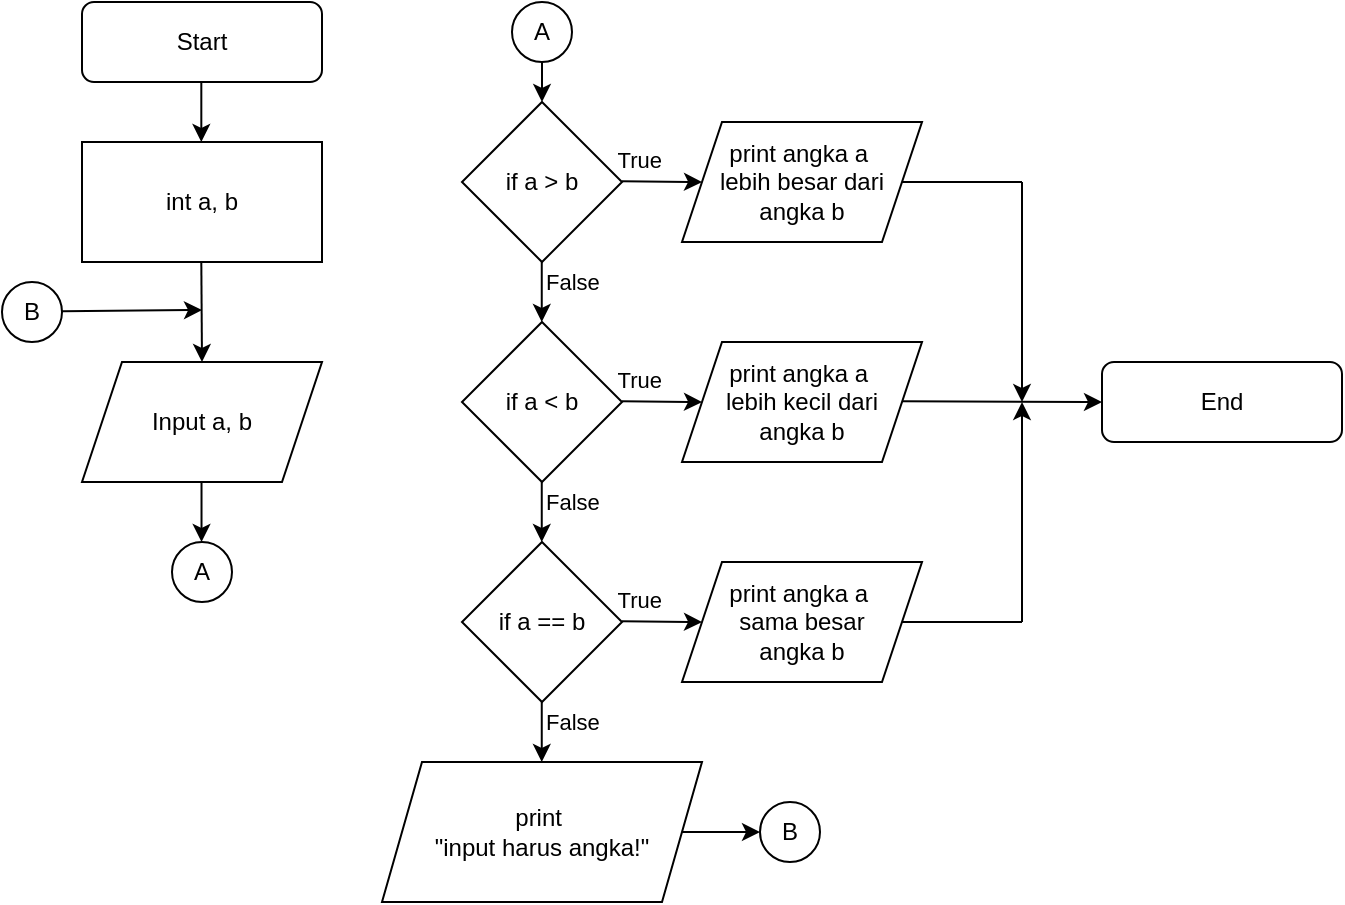 <mxfile version="15.0.2" type="github">
  <diagram id="C5RBs43oDa-KdzZeNtuy" name="Page-1">
    <mxGraphModel dx="865" dy="483" grid="1" gridSize="10" guides="1" tooltips="1" connect="1" arrows="1" fold="1" page="1" pageScale="1" pageWidth="827" pageHeight="1169" math="0" shadow="0">
      <root>
        <mxCell id="WIyWlLk6GJQsqaUBKTNV-0" />
        <mxCell id="WIyWlLk6GJQsqaUBKTNV-1" parent="WIyWlLk6GJQsqaUBKTNV-0" />
        <mxCell id="WIyWlLk6GJQsqaUBKTNV-3" value="Start" style="rounded=1;whiteSpace=wrap;html=1;fontSize=12;glass=0;strokeWidth=1;shadow=0;" parent="WIyWlLk6GJQsqaUBKTNV-1" vertex="1">
          <mxGeometry x="60" y="30" width="120" height="40" as="geometry" />
        </mxCell>
        <mxCell id="Sr82cGWiqp5Od72CgfnQ-2" value="int a, b" style="rounded=0;whiteSpace=wrap;html=1;" vertex="1" parent="WIyWlLk6GJQsqaUBKTNV-1">
          <mxGeometry x="60" y="100" width="120" height="60" as="geometry" />
        </mxCell>
        <mxCell id="Sr82cGWiqp5Od72CgfnQ-7" value="" style="endArrow=classic;html=1;" edge="1" parent="WIyWlLk6GJQsqaUBKTNV-1">
          <mxGeometry width="50" height="50" relative="1" as="geometry">
            <mxPoint x="119.66" y="70" as="sourcePoint" />
            <mxPoint x="119.66" y="100" as="targetPoint" />
          </mxGeometry>
        </mxCell>
        <mxCell id="Sr82cGWiqp5Od72CgfnQ-8" value="Input a, b" style="shape=parallelogram;perimeter=parallelogramPerimeter;whiteSpace=wrap;html=1;fixedSize=1;" vertex="1" parent="WIyWlLk6GJQsqaUBKTNV-1">
          <mxGeometry x="60" y="210" width="120" height="60" as="geometry" />
        </mxCell>
        <mxCell id="Sr82cGWiqp5Od72CgfnQ-9" value="" style="endArrow=classic;html=1;entryX=0.5;entryY=0;entryDx=0;entryDy=0;" edge="1" parent="WIyWlLk6GJQsqaUBKTNV-1" target="Sr82cGWiqp5Od72CgfnQ-8">
          <mxGeometry width="50" height="50" relative="1" as="geometry">
            <mxPoint x="119.66" y="160" as="sourcePoint" />
            <mxPoint x="119.66" y="190" as="targetPoint" />
          </mxGeometry>
        </mxCell>
        <mxCell id="Sr82cGWiqp5Od72CgfnQ-10" value="if a &amp;gt; b" style="rhombus;whiteSpace=wrap;html=1;" vertex="1" parent="WIyWlLk6GJQsqaUBKTNV-1">
          <mxGeometry x="250" y="80" width="80" height="80" as="geometry" />
        </mxCell>
        <mxCell id="Sr82cGWiqp5Od72CgfnQ-11" value="" style="endArrow=classic;html=1;" edge="1" parent="WIyWlLk6GJQsqaUBKTNV-1">
          <mxGeometry width="50" height="50" relative="1" as="geometry">
            <mxPoint x="119.76" y="270" as="sourcePoint" />
            <mxPoint x="119.76" y="300" as="targetPoint" />
          </mxGeometry>
        </mxCell>
        <mxCell id="Sr82cGWiqp5Od72CgfnQ-12" value="" style="endArrow=classic;html=1;" edge="1" parent="WIyWlLk6GJQsqaUBKTNV-1" target="Sr82cGWiqp5Od72CgfnQ-10">
          <mxGeometry width="50" height="50" relative="1" as="geometry">
            <mxPoint x="290" y="60" as="sourcePoint" />
            <mxPoint x="320" y="60" as="targetPoint" />
          </mxGeometry>
        </mxCell>
        <mxCell id="Sr82cGWiqp5Od72CgfnQ-13" value="A" style="ellipse;whiteSpace=wrap;html=1;aspect=fixed;" vertex="1" parent="WIyWlLk6GJQsqaUBKTNV-1">
          <mxGeometry x="105" y="300" width="30" height="30" as="geometry" />
        </mxCell>
        <mxCell id="Sr82cGWiqp5Od72CgfnQ-14" value="A" style="ellipse;whiteSpace=wrap;html=1;aspect=fixed;" vertex="1" parent="WIyWlLk6GJQsqaUBKTNV-1">
          <mxGeometry x="275" y="30" width="30" height="30" as="geometry" />
        </mxCell>
        <mxCell id="Sr82cGWiqp5Od72CgfnQ-15" value="" style="endArrow=classic;html=1;labelPosition=center;verticalLabelPosition=top;align=center;verticalAlign=bottom;" edge="1" parent="WIyWlLk6GJQsqaUBKTNV-1">
          <mxGeometry width="50" height="50" relative="1" as="geometry">
            <mxPoint x="330" y="119.66" as="sourcePoint" />
            <mxPoint x="370" y="120" as="targetPoint" />
            <Array as="points">
              <mxPoint x="370" y="120" />
            </Array>
          </mxGeometry>
        </mxCell>
        <mxCell id="Sr82cGWiqp5Od72CgfnQ-17" value="True" style="edgeLabel;html=1;align=right;verticalAlign=bottom;resizable=0;points=[];labelPosition=left;verticalLabelPosition=top;" vertex="1" connectable="0" parent="Sr82cGWiqp5Od72CgfnQ-15">
          <mxGeometry x="-0.626" y="2" relative="1" as="geometry">
            <mxPoint x="13" as="offset" />
          </mxGeometry>
        </mxCell>
        <mxCell id="Sr82cGWiqp5Od72CgfnQ-16" value="print angka a&amp;nbsp;&lt;br&gt;lebih besar dari&lt;br&gt;angka b" style="shape=parallelogram;perimeter=parallelogramPerimeter;whiteSpace=wrap;html=1;fixedSize=1;" vertex="1" parent="WIyWlLk6GJQsqaUBKTNV-1">
          <mxGeometry x="360" y="90" width="120" height="60" as="geometry" />
        </mxCell>
        <mxCell id="Sr82cGWiqp5Od72CgfnQ-21" value="False" style="endArrow=classic;html=1;align=left;labelPosition=right;verticalLabelPosition=middle;verticalAlign=middle;" edge="1" parent="WIyWlLk6GJQsqaUBKTNV-1">
          <mxGeometry x="-0.333" width="50" height="50" relative="1" as="geometry">
            <mxPoint x="289.88" y="160" as="sourcePoint" />
            <mxPoint x="289.88" y="190" as="targetPoint" />
            <mxPoint as="offset" />
          </mxGeometry>
        </mxCell>
        <mxCell id="Sr82cGWiqp5Od72CgfnQ-24" value="if a &amp;lt; b" style="rhombus;whiteSpace=wrap;html=1;" vertex="1" parent="WIyWlLk6GJQsqaUBKTNV-1">
          <mxGeometry x="250" y="190" width="80" height="80" as="geometry" />
        </mxCell>
        <mxCell id="Sr82cGWiqp5Od72CgfnQ-25" value="" style="endArrow=classic;html=1;labelPosition=center;verticalLabelPosition=top;align=center;verticalAlign=bottom;" edge="1" parent="WIyWlLk6GJQsqaUBKTNV-1">
          <mxGeometry width="50" height="50" relative="1" as="geometry">
            <mxPoint x="330" y="229.66" as="sourcePoint" />
            <mxPoint x="370" y="230" as="targetPoint" />
            <Array as="points">
              <mxPoint x="370" y="230" />
            </Array>
          </mxGeometry>
        </mxCell>
        <mxCell id="Sr82cGWiqp5Od72CgfnQ-26" value="True" style="edgeLabel;html=1;align=right;verticalAlign=bottom;resizable=0;points=[];labelPosition=left;verticalLabelPosition=top;" vertex="1" connectable="0" parent="Sr82cGWiqp5Od72CgfnQ-25">
          <mxGeometry x="-0.626" y="2" relative="1" as="geometry">
            <mxPoint x="13" as="offset" />
          </mxGeometry>
        </mxCell>
        <mxCell id="Sr82cGWiqp5Od72CgfnQ-27" value="print angka a&amp;nbsp;&lt;br&gt;lebih kecil dari&lt;br&gt;angka b" style="shape=parallelogram;perimeter=parallelogramPerimeter;whiteSpace=wrap;html=1;fixedSize=1;" vertex="1" parent="WIyWlLk6GJQsqaUBKTNV-1">
          <mxGeometry x="360" y="200" width="120" height="60" as="geometry" />
        </mxCell>
        <mxCell id="Sr82cGWiqp5Od72CgfnQ-28" value="False" style="endArrow=classic;html=1;align=left;labelPosition=right;verticalLabelPosition=middle;verticalAlign=middle;" edge="1" parent="WIyWlLk6GJQsqaUBKTNV-1">
          <mxGeometry x="-0.333" width="50" height="50" relative="1" as="geometry">
            <mxPoint x="289.88" y="270" as="sourcePoint" />
            <mxPoint x="289.88" y="300" as="targetPoint" />
            <mxPoint as="offset" />
          </mxGeometry>
        </mxCell>
        <mxCell id="Sr82cGWiqp5Od72CgfnQ-29" value="if a == b" style="rhombus;whiteSpace=wrap;html=1;" vertex="1" parent="WIyWlLk6GJQsqaUBKTNV-1">
          <mxGeometry x="250" y="300" width="80" height="80" as="geometry" />
        </mxCell>
        <mxCell id="Sr82cGWiqp5Od72CgfnQ-30" value="" style="endArrow=classic;html=1;labelPosition=center;verticalLabelPosition=top;align=center;verticalAlign=bottom;" edge="1" parent="WIyWlLk6GJQsqaUBKTNV-1">
          <mxGeometry width="50" height="50" relative="1" as="geometry">
            <mxPoint x="330" y="339.66" as="sourcePoint" />
            <mxPoint x="370" y="340" as="targetPoint" />
            <Array as="points">
              <mxPoint x="370" y="340" />
            </Array>
          </mxGeometry>
        </mxCell>
        <mxCell id="Sr82cGWiqp5Od72CgfnQ-31" value="True" style="edgeLabel;html=1;align=right;verticalAlign=bottom;resizable=0;points=[];labelPosition=left;verticalLabelPosition=top;" vertex="1" connectable="0" parent="Sr82cGWiqp5Od72CgfnQ-30">
          <mxGeometry x="-0.626" y="2" relative="1" as="geometry">
            <mxPoint x="13" as="offset" />
          </mxGeometry>
        </mxCell>
        <mxCell id="Sr82cGWiqp5Od72CgfnQ-32" value="print angka a&amp;nbsp;&lt;br&gt;sama besar&lt;br&gt;angka b" style="shape=parallelogram;perimeter=parallelogramPerimeter;whiteSpace=wrap;html=1;fixedSize=1;" vertex="1" parent="WIyWlLk6GJQsqaUBKTNV-1">
          <mxGeometry x="360" y="310" width="120" height="60" as="geometry" />
        </mxCell>
        <mxCell id="Sr82cGWiqp5Od72CgfnQ-33" value="False" style="endArrow=classic;html=1;align=left;labelPosition=right;verticalLabelPosition=middle;verticalAlign=middle;" edge="1" parent="WIyWlLk6GJQsqaUBKTNV-1">
          <mxGeometry x="-0.333" width="50" height="50" relative="1" as="geometry">
            <mxPoint x="289.88" y="380" as="sourcePoint" />
            <mxPoint x="289.88" y="410" as="targetPoint" />
            <mxPoint as="offset" />
          </mxGeometry>
        </mxCell>
        <mxCell id="Sr82cGWiqp5Od72CgfnQ-39" value="" style="edgeStyle=orthogonalEdgeStyle;rounded=0;orthogonalLoop=1;jettySize=auto;html=1;" edge="1" parent="WIyWlLk6GJQsqaUBKTNV-1" source="Sr82cGWiqp5Od72CgfnQ-34" target="Sr82cGWiqp5Od72CgfnQ-36">
          <mxGeometry relative="1" as="geometry" />
        </mxCell>
        <mxCell id="Sr82cGWiqp5Od72CgfnQ-34" value="print&amp;nbsp;&lt;br&gt;&quot;input harus angka!&quot;" style="shape=parallelogram;perimeter=parallelogramPerimeter;whiteSpace=wrap;html=1;fixedSize=1;" vertex="1" parent="WIyWlLk6GJQsqaUBKTNV-1">
          <mxGeometry x="210" y="410" width="160" height="70" as="geometry" />
        </mxCell>
        <mxCell id="Sr82cGWiqp5Od72CgfnQ-36" value="B" style="ellipse;whiteSpace=wrap;html=1;aspect=fixed;" vertex="1" parent="WIyWlLk6GJQsqaUBKTNV-1">
          <mxGeometry x="399" y="430" width="30" height="30" as="geometry" />
        </mxCell>
        <mxCell id="Sr82cGWiqp5Od72CgfnQ-38" value="B" style="ellipse;whiteSpace=wrap;html=1;aspect=fixed;" vertex="1" parent="WIyWlLk6GJQsqaUBKTNV-1">
          <mxGeometry x="20" y="170" width="30" height="30" as="geometry" />
        </mxCell>
        <mxCell id="Sr82cGWiqp5Od72CgfnQ-40" value="" style="endArrow=classic;html=1;" edge="1" parent="WIyWlLk6GJQsqaUBKTNV-1">
          <mxGeometry width="50" height="50" relative="1" as="geometry">
            <mxPoint x="50" y="184.66" as="sourcePoint" />
            <mxPoint x="120" y="184" as="targetPoint" />
          </mxGeometry>
        </mxCell>
        <mxCell id="Sr82cGWiqp5Od72CgfnQ-41" value="End" style="rounded=1;whiteSpace=wrap;html=1;fontSize=12;glass=0;strokeWidth=1;shadow=0;" vertex="1" parent="WIyWlLk6GJQsqaUBKTNV-1">
          <mxGeometry x="570" y="210" width="120" height="40" as="geometry" />
        </mxCell>
        <mxCell id="Sr82cGWiqp5Od72CgfnQ-43" value="" style="endArrow=classic;html=1;entryX=0;entryY=0.5;entryDx=0;entryDy=0;" edge="1" parent="WIyWlLk6GJQsqaUBKTNV-1" target="Sr82cGWiqp5Od72CgfnQ-41">
          <mxGeometry width="50" height="50" relative="1" as="geometry">
            <mxPoint x="470" y="229.58" as="sourcePoint" />
            <mxPoint x="530" y="229.58" as="targetPoint" />
          </mxGeometry>
        </mxCell>
        <mxCell id="Sr82cGWiqp5Od72CgfnQ-55" value="" style="endArrow=none;html=1;" edge="1" parent="WIyWlLk6GJQsqaUBKTNV-1">
          <mxGeometry width="50" height="50" relative="1" as="geometry">
            <mxPoint x="470" y="340" as="sourcePoint" />
            <mxPoint x="530" y="340" as="targetPoint" />
          </mxGeometry>
        </mxCell>
        <mxCell id="Sr82cGWiqp5Od72CgfnQ-56" value="" style="endArrow=classic;html=1;" edge="1" parent="WIyWlLk6GJQsqaUBKTNV-1">
          <mxGeometry width="50" height="50" relative="1" as="geometry">
            <mxPoint x="530" y="340" as="sourcePoint" />
            <mxPoint x="530" y="230" as="targetPoint" />
          </mxGeometry>
        </mxCell>
        <mxCell id="Sr82cGWiqp5Od72CgfnQ-57" value="" style="endArrow=none;html=1;" edge="1" parent="WIyWlLk6GJQsqaUBKTNV-1">
          <mxGeometry width="50" height="50" relative="1" as="geometry">
            <mxPoint x="470" y="120" as="sourcePoint" />
            <mxPoint x="530" y="120" as="targetPoint" />
          </mxGeometry>
        </mxCell>
        <mxCell id="Sr82cGWiqp5Od72CgfnQ-58" value="" style="endArrow=classic;html=1;" edge="1" parent="WIyWlLk6GJQsqaUBKTNV-1">
          <mxGeometry width="50" height="50" relative="1" as="geometry">
            <mxPoint x="530" y="120" as="sourcePoint" />
            <mxPoint x="530" y="230" as="targetPoint" />
          </mxGeometry>
        </mxCell>
      </root>
    </mxGraphModel>
  </diagram>
</mxfile>
